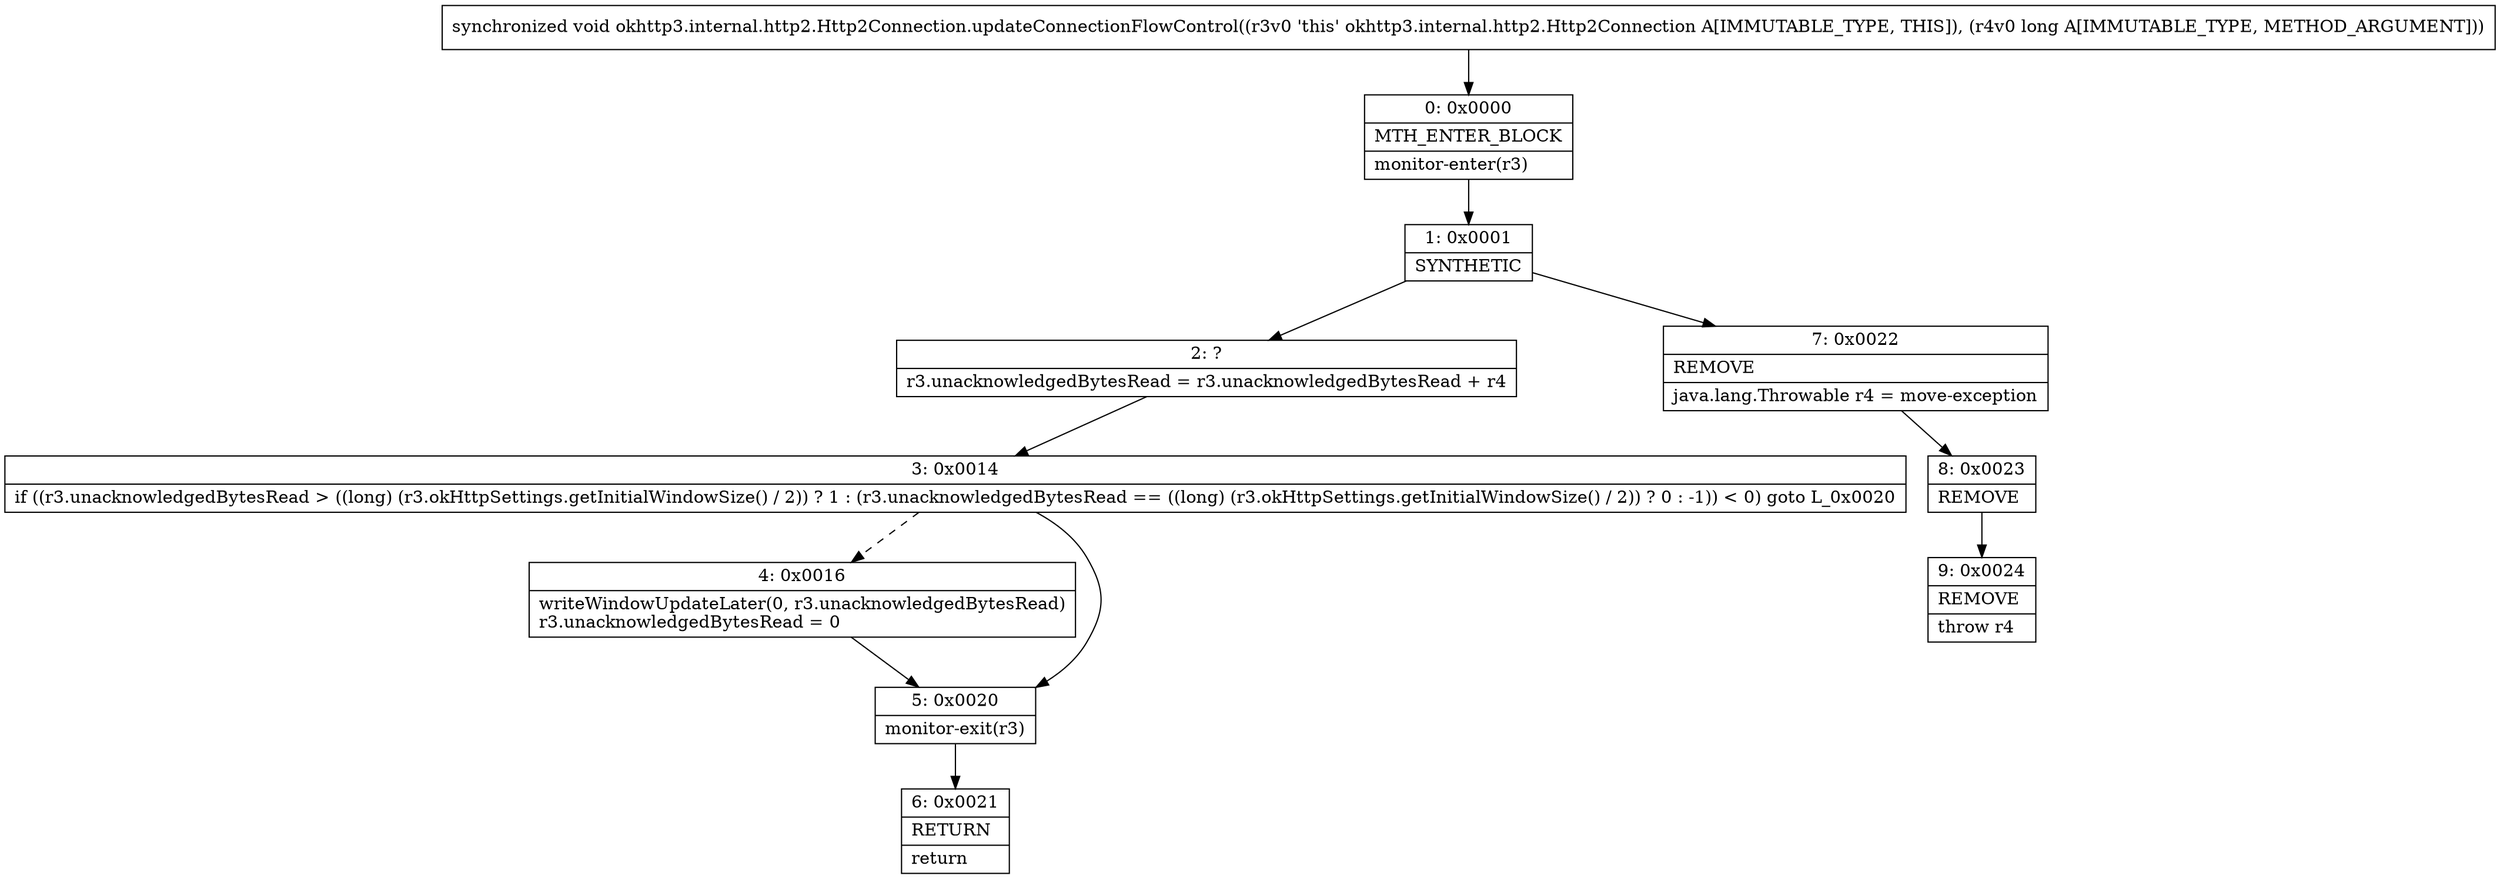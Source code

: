 digraph "CFG forokhttp3.internal.http2.Http2Connection.updateConnectionFlowControl(J)V" {
Node_0 [shape=record,label="{0\:\ 0x0000|MTH_ENTER_BLOCK\l|monitor\-enter(r3)\l}"];
Node_1 [shape=record,label="{1\:\ 0x0001|SYNTHETIC\l}"];
Node_2 [shape=record,label="{2\:\ ?|r3.unacknowledgedBytesRead = r3.unacknowledgedBytesRead + r4\l}"];
Node_3 [shape=record,label="{3\:\ 0x0014|if ((r3.unacknowledgedBytesRead \> ((long) (r3.okHttpSettings.getInitialWindowSize() \/ 2)) ? 1 : (r3.unacknowledgedBytesRead == ((long) (r3.okHttpSettings.getInitialWindowSize() \/ 2)) ? 0 : \-1)) \< 0) goto L_0x0020\l}"];
Node_4 [shape=record,label="{4\:\ 0x0016|writeWindowUpdateLater(0, r3.unacknowledgedBytesRead)\lr3.unacknowledgedBytesRead = 0\l}"];
Node_5 [shape=record,label="{5\:\ 0x0020|monitor\-exit(r3)\l}"];
Node_6 [shape=record,label="{6\:\ 0x0021|RETURN\l|return\l}"];
Node_7 [shape=record,label="{7\:\ 0x0022|REMOVE\l|java.lang.Throwable r4 = move\-exception\l}"];
Node_8 [shape=record,label="{8\:\ 0x0023|REMOVE\l}"];
Node_9 [shape=record,label="{9\:\ 0x0024|REMOVE\l|throw r4\l}"];
MethodNode[shape=record,label="{synchronized void okhttp3.internal.http2.Http2Connection.updateConnectionFlowControl((r3v0 'this' okhttp3.internal.http2.Http2Connection A[IMMUTABLE_TYPE, THIS]), (r4v0 long A[IMMUTABLE_TYPE, METHOD_ARGUMENT])) }"];
MethodNode -> Node_0;
Node_0 -> Node_1;
Node_1 -> Node_2;
Node_1 -> Node_7;
Node_2 -> Node_3;
Node_3 -> Node_4[style=dashed];
Node_3 -> Node_5;
Node_4 -> Node_5;
Node_5 -> Node_6;
Node_7 -> Node_8;
Node_8 -> Node_9;
}

